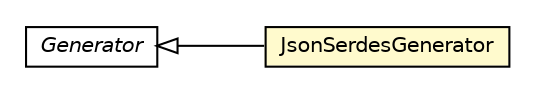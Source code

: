 #!/usr/local/bin/dot
#
# Class diagram 
# Generated by UMLGraph version R5_6-24-gf6e263 (http://www.umlgraph.org/)
#

digraph G {
	edge [fontname="Helvetica",fontsize=10,labelfontname="Helvetica",labelfontsize=10];
	node [fontname="Helvetica",fontsize=10,shape=plaintext];
	nodesep=0.25;
	ranksep=0.5;
	rankdir=LR;
	// org.turbogwt.net.http.rebind.JsonSerdesGenerator
	c2320 [label=<<table title="org.turbogwt.net.http.rebind.JsonSerdesGenerator" border="0" cellborder="1" cellspacing="0" cellpadding="2" port="p" bgcolor="lemonChiffon" href="./JsonSerdesGenerator.html">
		<tr><td><table border="0" cellspacing="0" cellpadding="1">
<tr><td align="center" balign="center"> JsonSerdesGenerator </td></tr>
		</table></td></tr>
		</table>>, URL="./JsonSerdesGenerator.html", fontname="Helvetica", fontcolor="black", fontsize=10.0];
	//org.turbogwt.net.http.rebind.JsonSerdesGenerator extends com.google.gwt.core.ext.Generator
	c2359:p -> c2320:p [dir=back,arrowtail=empty];
	// com.google.gwt.core.ext.Generator
	c2359 [label=<<table title="com.google.gwt.core.ext.Generator" border="0" cellborder="1" cellspacing="0" cellpadding="2" port="p" href="http://google-web-toolkit.googlecode.com/svn/javadoc/latest/com/google/gwt/core/ext/Generator.html">
		<tr><td><table border="0" cellspacing="0" cellpadding="1">
<tr><td align="center" balign="center"><font face="Helvetica-Oblique"> Generator </font></td></tr>
		</table></td></tr>
		</table>>, URL="http://google-web-toolkit.googlecode.com/svn/javadoc/latest/com/google/gwt/core/ext/Generator.html", fontname="Helvetica", fontcolor="black", fontsize=10.0];
}

